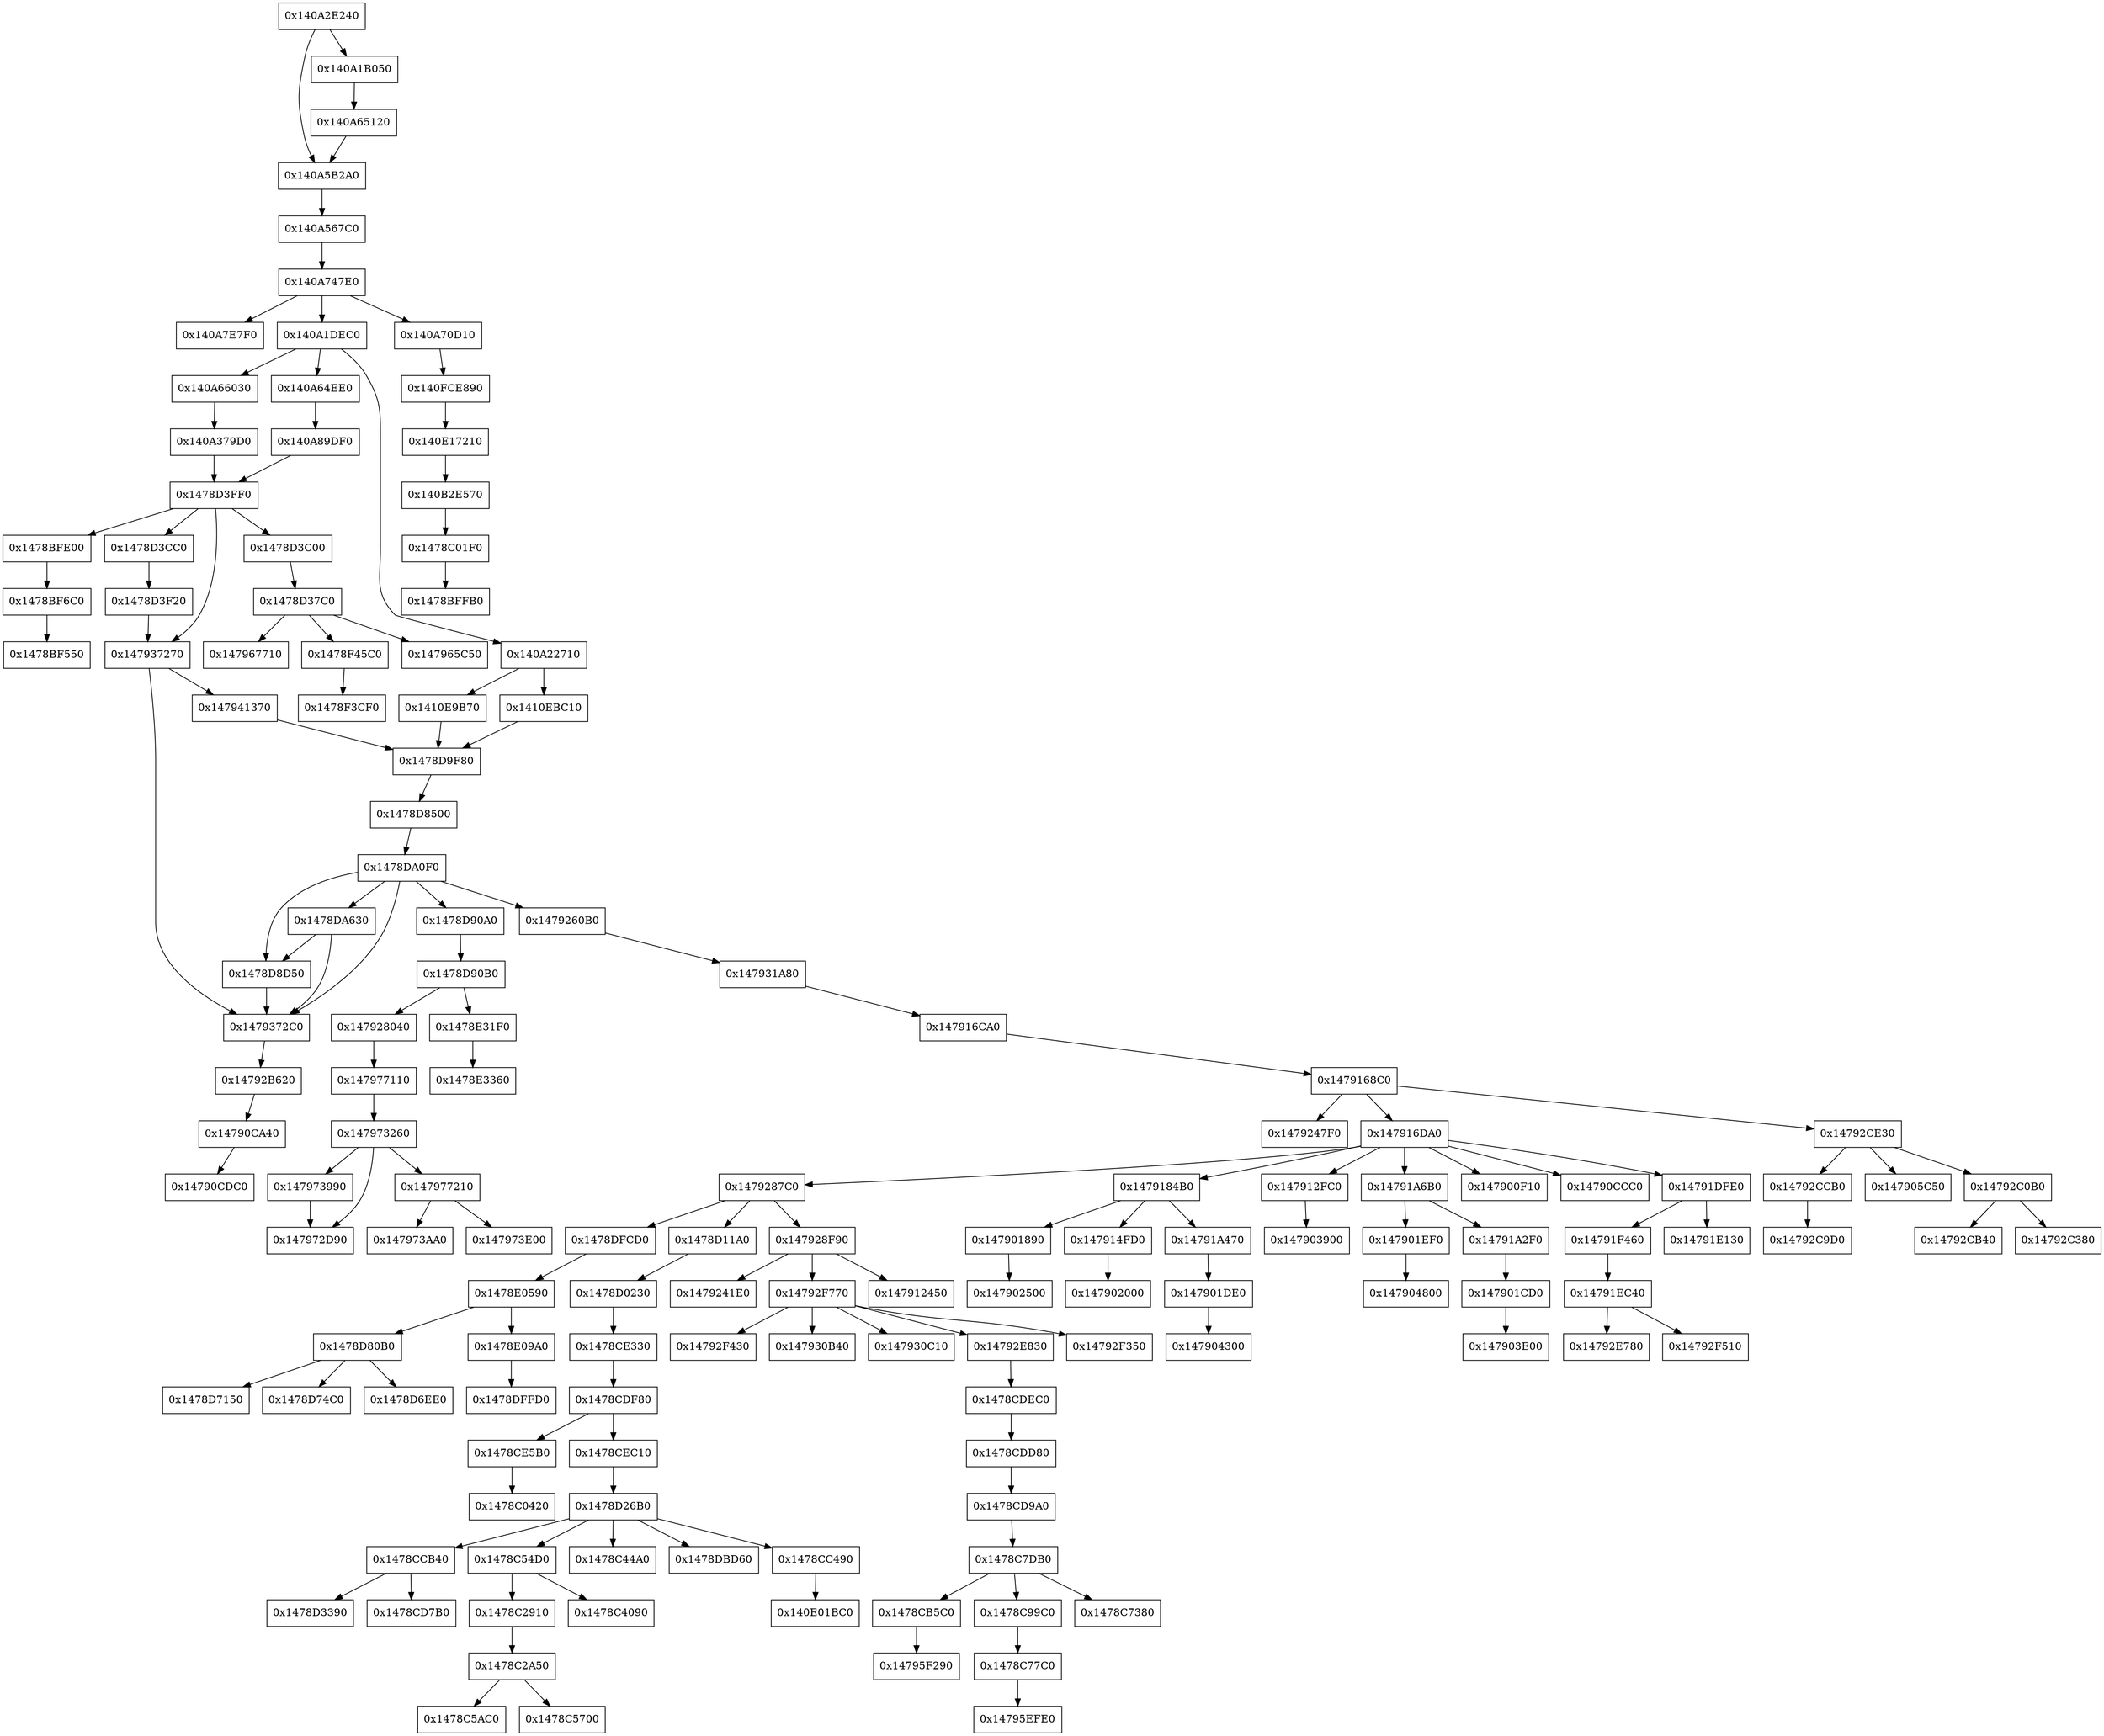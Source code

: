 digraph CallGraph {
  node [shape=box];
  "0x140A2E240";
  "0x140A5B2A0";
  "0x140A567C0";
  "0x140A747E0";
  "0x140A7E7F0";
  "0x140A1B050";
  "0x140A65120";
  "0x140A1DEC0";
  "0x140A22710";
  "0x1410E9B70";
  "0x1478D9F80";
  "0x1478D8500";
  "0x1478DA0F0";
  "0x1479260B0";
  "0x147931A80";
  "0x147916CA0";
  "0x1479168C0";
  "0x147916DA0";
  "0x1479287C0";
  "0x1478D11A0";
  "0x1478D0230";
  "0x1478CE330";
  "0x1478CDF80";
  "0x1478CEC10";
  "0x1478D26B0";
  "0x1478CC490";
  "0x140E01BC0";
  "0x1410EBC10";
  "0x140A66030";
  "0x140A379D0";
  "0x1478D3FF0";
  "0x147937270";
  "0x1479372C0";
  "0x14792B620";
  "0x14790CA40";
  "0x14790CDC0";
  "0x140A64EE0";
  "0x140A89DF0";
  "0x1478D8D50";
  "0x1478DA630";
  "0x1478D3CC0";
  "0x1478D3F20";
  "0x147941370";
  "0x1478BFE00";
  "0x1478BF6C0";
  "0x1478BF550";
  "0x140A70D10";
  "0x140FCE890";
  "0x140E17210";
  "0x140B2E570";
  "0x1478C01F0";
  "0x1478BFFB0";
  "0x1478CCB40";
  "0x1478CD7B0";
  "0x1478D3390";
  "0x1478C54D0";
  "0x1478C4090";
  "0x1478C44A0";
  "0x1478C2910";
  "0x1478C2A50";
  "0x1478C5700";
  "0x1478C5AC0";
  "0x147928F90";
  "0x14792F770";
  "0x14792E830";
  "0x1478CDEC0";
  "0x1478CDD80";
  "0x1478CD9A0";
  "0x1478C7DB0";
  "0x1478C99C0";
  "0x1478CE5B0";
  "0x1478C7380";
  "0x1478DFCD0";
  "0x1478E0590";
  "0x1478D80B0";
  "0x1478D6EE0";
  "0x1478D7150";
  "0x1478D74C0";
  "0x1478DBD60";
  "0x1478E09A0";
  "0x1478DFFD0";
  "0x1478D90A0";
  "0x1478D90B0";
  "0x1478E31F0";
  "0x1478E3360";
  "0x1478D3C00";
  "0x1478D37C0";
  "0x1478F45C0";
  "0x1478F3CF0";
  "0x1479184B0";
  "0x147914FD0";
  "0x147912FC0";
  "0x14791A470";
  "0x14791A6B0";
  "0x14791A2F0";
  "0x147900F10";
  "0x147902000";
  "0x147901890";
  "0x147902500";
  "0x147903900";
  "0x147901CD0";
  "0x147903E00";
  "0x147901DE0";
  "0x147904300";
  "0x147901EF0";
  "0x147904800";
  "0x14792CE30";
  "0x147905C50";
  "0x14790CCC0";
  "0x147912450";
  "0x14791DFE0";
  "0x14791E130";
  "0x1479241E0";
  "0x1479247F0";
  "0x147928040";
  "0x14792C0B0";
  "0x14792C380";
  "0x14792CCB0";
  "0x14792C9D0";
  "0x14792CB40";
  "0x14791F460";
  "0x14791EC40";
  "0x14792E780";
  "0x14792F350";
  "0x14792F430";
  "0x14792F510";
  "0x147930B40";
  "0x147930C10";
  "0x1478C0420";
  "0x1478C77C0";
  "0x14795EFE0";
  "0x1478CB5C0";
  "0x14795F290";
  "0x147965C50";
  "0x147967710";
  "0x147977110";
  "0x147973260";
  "0x147972D90";
  "0x147973990";
  "0x147977210";
  "0x147973AA0";
  "0x147973E00";
  "0x1478C2910" -> "0x1478C2A50";
  "0x1479372C0" -> "0x14792B620";
  "0x147916DA0" -> "0x147900F10";
  "0x1478DA630" -> "0x1478D8D50";
  "0x140A1B050" -> "0x140A65120";
  "0x1479168C0" -> "0x147916DA0";
  "0x1478D37C0" -> "0x1478F45C0";
  "0x1479184B0" -> "0x147914FD0";
  "0x1478D11A0" -> "0x1478D0230";
  "0x1479184B0" -> "0x14791A470";
  "0x1479287C0" -> "0x1478D11A0";
  "0x1478C77C0" -> "0x14795EFE0";
  "0x14790CA40" -> "0x14790CDC0";
  "0x1479168C0" -> "0x1479247F0";
  "0x1478D26B0" -> "0x1478DBD60";
  "0x1478D8D50" -> "0x1479372C0";
  "0x140A747E0" -> "0x140A1DEC0";
  "0x1478C01F0" -> "0x1478BFFB0";
  "0x14791A6B0" -> "0x14791A2F0";
  "0x14791F460" -> "0x14791EC40";
  "0x1478CE5B0" -> "0x1478C0420";
  "0x1410E9B70" -> "0x1478D9F80";
  "0x1478DA0F0" -> "0x1478DA630";
  "0x140A22710" -> "0x1410E9B70";
  "0x140FCE890" -> "0x140E17210";
  "0x1478C2A50" -> "0x1478C5700";
  "0x14792CE30" -> "0x147905C50";
  "0x140A567C0" -> "0x140A747E0";
  "0x1478D3F20" -> "0x147937270";
  "0x1478CD9A0" -> "0x1478C7DB0";
  "0x1478E0590" -> "0x1478D80B0";
  "0x1478D3C00" -> "0x1478D37C0";
  "0x147901890" -> "0x147902500";
  "0x140A22710" -> "0x1410EBC10";
  "0x1478CCB40" -> "0x1478CD7B0";
  "0x1478C2A50" -> "0x1478C5AC0";
  "0x147941370" -> "0x1478D9F80";
  "0x1478C54D0" -> "0x1478C2910";
  "0x1478CDEC0" -> "0x1478CDD80";
  "0x147916DA0" -> "0x14790CCC0";
  "0x1478D0230" -> "0x1478CE330";
  "0x14791A2F0" -> "0x147901CD0";
  "0x1478E09A0" -> "0x1478DFFD0";
  "0x1478CE330" -> "0x1478CDF80";
  "0x1478C54D0" -> "0x1478C4090";
  "0x14792E830" -> "0x1478CDEC0";
  "0x1479168C0" -> "0x14792CE30";
  "0x1478BFE00" -> "0x1478BF6C0";
  "0x147937270" -> "0x147941370";
  "0x1478E0590" -> "0x1478E09A0";
  "0x140B2E570" -> "0x1478C01F0";
  "0x1479287C0" -> "0x1478DFCD0";
  "0x14792CCB0" -> "0x14792C9D0";
  "0x147901EF0" -> "0x147904800";
  "0x147916CA0" -> "0x1479168C0";
  "0x147914FD0" -> "0x147902000";
  "0x147901DE0" -> "0x147904300";
  "0x1478D37C0" -> "0x147965C50";
  "0x14792C0B0" -> "0x14792CB40";
  "0x140A2E240" -> "0x140A1B050";
  "0x147928F90" -> "0x147912450";
  "0x1478CCB40" -> "0x1478D3390";
  "0x140E17210" -> "0x140B2E570";
  "0x14791A6B0" -> "0x147901EF0";
  "0x147916DA0" -> "0x1479184B0";
  "0x1478D3CC0" -> "0x1478D3F20";
  "0x14791EC40" -> "0x14792F510";
  "0x1478CDF80" -> "0x1478CE5B0";
  "0x14791EC40" -> "0x14792E780";
  "0x140A65120" -> "0x140A5B2A0";
  "0x140A379D0" -> "0x1478D3FF0";
  "0x1478CDF80" -> "0x1478CEC10";
  "0x147912FC0" -> "0x147903900";
  "0x1478D3FF0" -> "0x1478BFE00";
  "0x1478F45C0" -> "0x1478F3CF0";
  "0x147916DA0" -> "0x147912FC0";
  "0x1478D37C0" -> "0x147967710";
  "0x14792C0B0" -> "0x14792C380";
  "0x1478CB5C0" -> "0x14795F290";
  "0x1478DFCD0" -> "0x1478E0590";
  "0x14791DFE0" -> "0x14791F460";
  "0x1478D90B0" -> "0x1478E31F0";
  "0x14791DFE0" -> "0x14791E130";
  "0x1478BF6C0" -> "0x1478BF550";
  "0x140A747E0" -> "0x140A70D10";
  "0x1478C7DB0" -> "0x1478CB5C0";
  "0x1479184B0" -> "0x147901890";
  "0x1478D26B0" -> "0x1478C54D0";
  "0x14792F770" -> "0x14792E830";
  "0x1478DA0F0" -> "0x1479260B0";
  "0x1478C7DB0" -> "0x1478C7380";
  "0x147931A80" -> "0x147916CA0";
  "0x14792F770" -> "0x14792F430";
  "0x140A66030" -> "0x140A379D0";
  "0x1478CEC10" -> "0x1478D26B0";
  "0x147977110" -> "0x147973260";
  "0x147977210" -> "0x147973E00";
  "0x1410EBC10" -> "0x1478D9F80";
  "0x147928040" -> "0x147977110";
  "0x1478D26B0" -> "0x1478C44A0";
  "0x14792B620" -> "0x14790CA40";
  "0x1479287C0" -> "0x147928F90";
  "0x1478DA630" -> "0x1479372C0";
  "0x147977210" -> "0x147973AA0";
  "0x140A64EE0" -> "0x140A89DF0";
  "0x1478C7DB0" -> "0x1478C99C0";
  "0x147916DA0" -> "0x14791A6B0";
  "0x1478D80B0" -> "0x1478D6EE0";
  "0x14792F770" -> "0x14792F350";
  "0x1478D80B0" -> "0x1478D74C0";
  "0x147928F90" -> "0x1479241E0";
  "0x1478D90A0" -> "0x1478D90B0";
  "0x140A2E240" -> "0x140A5B2A0";
  "0x1479260B0" -> "0x147931A80";
  "0x140A1DEC0" -> "0x140A22710";
  "0x1478D90B0" -> "0x147928040";
  "0x14792F770" -> "0x147930C10";
  "0x140A89DF0" -> "0x1478D3FF0";
  "0x1478D26B0" -> "0x1478CCB40";
  "0x147916DA0" -> "0x14791DFE0";
  "0x1478D3FF0" -> "0x1478D3C00";
  "0x140A747E0" -> "0x140A7E7F0";
  "0x14792F770" -> "0x147930B40";
  "0x1478D3FF0" -> "0x147937270";
  "0x1478D3FF0" -> "0x1478D3CC0";
  "0x1478D26B0" -> "0x1478CC490";
  "0x1478D80B0" -> "0x1478D7150";
  "0x140A5B2A0" -> "0x140A567C0";
  "0x1478D9F80" -> "0x1478D8500";
  "0x1478D8500" -> "0x1478DA0F0";
  "0x140A1DEC0" -> "0x140A64EE0";
  "0x14791A470" -> "0x147901DE0";
  "0x140A70D10" -> "0x140FCE890";
  "0x1478DA0F0" -> "0x1479372C0";
  "0x1478E31F0" -> "0x1478E3360";
  "0x147973260" -> "0x147972D90";
  "0x147916DA0" -> "0x1479287C0";
  "0x147973990" -> "0x147972D90";
  "0x147973260" -> "0x147973990";
  "0x147973260" -> "0x147977210";
  "0x147937270" -> "0x1479372C0";
  "0x1478DA0F0" -> "0x1478D8D50";
  "0x1478CDD80" -> "0x1478CD9A0";
  "0x1478DA0F0" -> "0x1478D90A0";
  "0x140A1DEC0" -> "0x140A66030";
  "0x147901CD0" -> "0x147903E00";
  "0x14792CE30" -> "0x14792C0B0";
  "0x147928F90" -> "0x14792F770";
  "0x1478CC490" -> "0x140E01BC0";
  "0x14792CE30" -> "0x14792CCB0";
  "0x1478C99C0" -> "0x1478C77C0";
}
